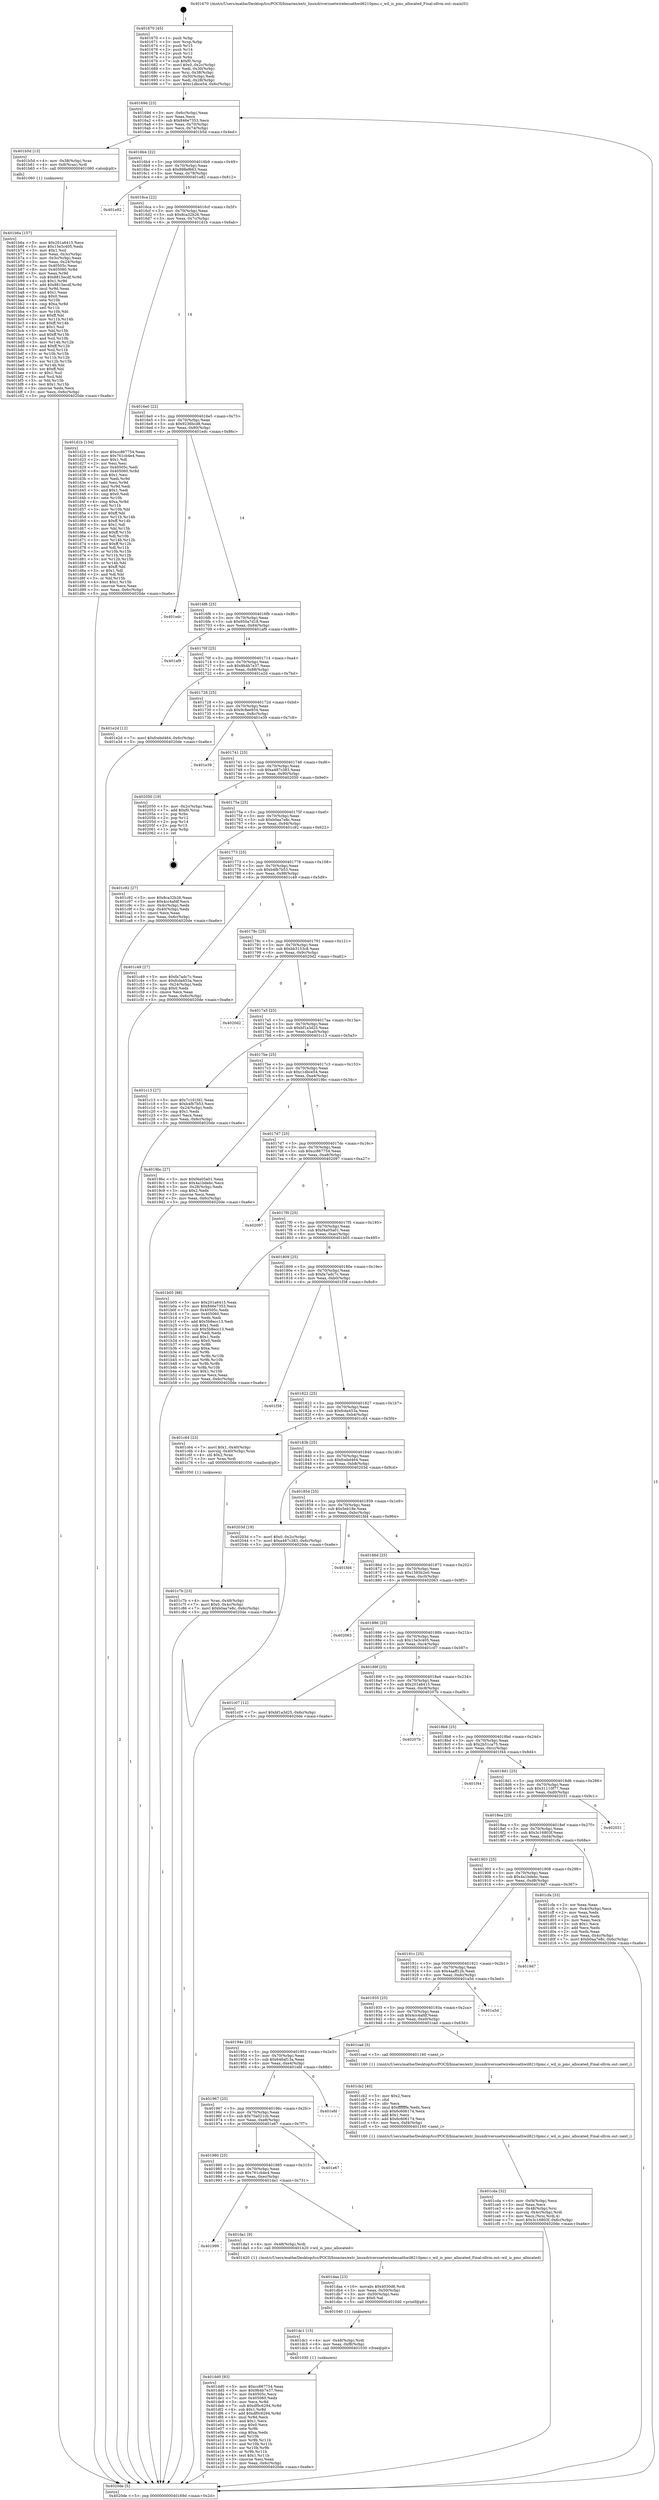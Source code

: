 digraph "0x401670" {
  label = "0x401670 (/mnt/c/Users/mathe/Desktop/tcc/POCII/binaries/extr_linuxdriversnetwirelessathwil6210pmc.c_wil_is_pmc_allocated_Final-ollvm.out::main(0))"
  labelloc = "t"
  node[shape=record]

  Entry [label="",width=0.3,height=0.3,shape=circle,fillcolor=black,style=filled]
  "0x40169d" [label="{
     0x40169d [23]\l
     | [instrs]\l
     &nbsp;&nbsp;0x40169d \<+3\>: mov -0x6c(%rbp),%eax\l
     &nbsp;&nbsp;0x4016a0 \<+2\>: mov %eax,%ecx\l
     &nbsp;&nbsp;0x4016a2 \<+6\>: sub $0x846e7353,%ecx\l
     &nbsp;&nbsp;0x4016a8 \<+3\>: mov %eax,-0x70(%rbp)\l
     &nbsp;&nbsp;0x4016ab \<+3\>: mov %ecx,-0x74(%rbp)\l
     &nbsp;&nbsp;0x4016ae \<+6\>: je 0000000000401b5d \<main+0x4ed\>\l
  }"]
  "0x401b5d" [label="{
     0x401b5d [13]\l
     | [instrs]\l
     &nbsp;&nbsp;0x401b5d \<+4\>: mov -0x38(%rbp),%rax\l
     &nbsp;&nbsp;0x401b61 \<+4\>: mov 0x8(%rax),%rdi\l
     &nbsp;&nbsp;0x401b65 \<+5\>: call 0000000000401060 \<atoi@plt\>\l
     | [calls]\l
     &nbsp;&nbsp;0x401060 \{1\} (unknown)\l
  }"]
  "0x4016b4" [label="{
     0x4016b4 [22]\l
     | [instrs]\l
     &nbsp;&nbsp;0x4016b4 \<+5\>: jmp 00000000004016b9 \<main+0x49\>\l
     &nbsp;&nbsp;0x4016b9 \<+3\>: mov -0x70(%rbp),%eax\l
     &nbsp;&nbsp;0x4016bc \<+5\>: sub $0x898ef663,%eax\l
     &nbsp;&nbsp;0x4016c1 \<+3\>: mov %eax,-0x78(%rbp)\l
     &nbsp;&nbsp;0x4016c4 \<+6\>: je 0000000000401e82 \<main+0x812\>\l
  }"]
  Exit [label="",width=0.3,height=0.3,shape=circle,fillcolor=black,style=filled,peripheries=2]
  "0x401e82" [label="{
     0x401e82\l
  }", style=dashed]
  "0x4016ca" [label="{
     0x4016ca [22]\l
     | [instrs]\l
     &nbsp;&nbsp;0x4016ca \<+5\>: jmp 00000000004016cf \<main+0x5f\>\l
     &nbsp;&nbsp;0x4016cf \<+3\>: mov -0x70(%rbp),%eax\l
     &nbsp;&nbsp;0x4016d2 \<+5\>: sub $0x8ca32b26,%eax\l
     &nbsp;&nbsp;0x4016d7 \<+3\>: mov %eax,-0x7c(%rbp)\l
     &nbsp;&nbsp;0x4016da \<+6\>: je 0000000000401d1b \<main+0x6ab\>\l
  }"]
  "0x401dd0" [label="{
     0x401dd0 [93]\l
     | [instrs]\l
     &nbsp;&nbsp;0x401dd0 \<+5\>: mov $0xcc867754,%eax\l
     &nbsp;&nbsp;0x401dd5 \<+5\>: mov $0x9b4b7e37,%esi\l
     &nbsp;&nbsp;0x401dda \<+7\>: mov 0x40505c,%ecx\l
     &nbsp;&nbsp;0x401de1 \<+7\>: mov 0x405060,%edx\l
     &nbsp;&nbsp;0x401de8 \<+3\>: mov %ecx,%r8d\l
     &nbsp;&nbsp;0x401deb \<+7\>: sub $0xdf0c6294,%r8d\l
     &nbsp;&nbsp;0x401df2 \<+4\>: sub $0x1,%r8d\l
     &nbsp;&nbsp;0x401df6 \<+7\>: add $0xdf0c6294,%r8d\l
     &nbsp;&nbsp;0x401dfd \<+4\>: imul %r8d,%ecx\l
     &nbsp;&nbsp;0x401e01 \<+3\>: and $0x1,%ecx\l
     &nbsp;&nbsp;0x401e04 \<+3\>: cmp $0x0,%ecx\l
     &nbsp;&nbsp;0x401e07 \<+4\>: sete %r9b\l
     &nbsp;&nbsp;0x401e0b \<+3\>: cmp $0xa,%edx\l
     &nbsp;&nbsp;0x401e0e \<+4\>: setl %r10b\l
     &nbsp;&nbsp;0x401e12 \<+3\>: mov %r9b,%r11b\l
     &nbsp;&nbsp;0x401e15 \<+3\>: and %r10b,%r11b\l
     &nbsp;&nbsp;0x401e18 \<+3\>: xor %r10b,%r9b\l
     &nbsp;&nbsp;0x401e1b \<+3\>: or %r9b,%r11b\l
     &nbsp;&nbsp;0x401e1e \<+4\>: test $0x1,%r11b\l
     &nbsp;&nbsp;0x401e22 \<+3\>: cmovne %esi,%eax\l
     &nbsp;&nbsp;0x401e25 \<+3\>: mov %eax,-0x6c(%rbp)\l
     &nbsp;&nbsp;0x401e28 \<+5\>: jmp 00000000004020de \<main+0xa6e\>\l
  }"]
  "0x401d1b" [label="{
     0x401d1b [134]\l
     | [instrs]\l
     &nbsp;&nbsp;0x401d1b \<+5\>: mov $0xcc867754,%eax\l
     &nbsp;&nbsp;0x401d20 \<+5\>: mov $0x761cb4e4,%ecx\l
     &nbsp;&nbsp;0x401d25 \<+2\>: mov $0x1,%dl\l
     &nbsp;&nbsp;0x401d27 \<+2\>: xor %esi,%esi\l
     &nbsp;&nbsp;0x401d29 \<+7\>: mov 0x40505c,%edi\l
     &nbsp;&nbsp;0x401d30 \<+8\>: mov 0x405060,%r8d\l
     &nbsp;&nbsp;0x401d38 \<+3\>: sub $0x1,%esi\l
     &nbsp;&nbsp;0x401d3b \<+3\>: mov %edi,%r9d\l
     &nbsp;&nbsp;0x401d3e \<+3\>: add %esi,%r9d\l
     &nbsp;&nbsp;0x401d41 \<+4\>: imul %r9d,%edi\l
     &nbsp;&nbsp;0x401d45 \<+3\>: and $0x1,%edi\l
     &nbsp;&nbsp;0x401d48 \<+3\>: cmp $0x0,%edi\l
     &nbsp;&nbsp;0x401d4b \<+4\>: sete %r10b\l
     &nbsp;&nbsp;0x401d4f \<+4\>: cmp $0xa,%r8d\l
     &nbsp;&nbsp;0x401d53 \<+4\>: setl %r11b\l
     &nbsp;&nbsp;0x401d57 \<+3\>: mov %r10b,%bl\l
     &nbsp;&nbsp;0x401d5a \<+3\>: xor $0xff,%bl\l
     &nbsp;&nbsp;0x401d5d \<+3\>: mov %r11b,%r14b\l
     &nbsp;&nbsp;0x401d60 \<+4\>: xor $0xff,%r14b\l
     &nbsp;&nbsp;0x401d64 \<+3\>: xor $0x1,%dl\l
     &nbsp;&nbsp;0x401d67 \<+3\>: mov %bl,%r15b\l
     &nbsp;&nbsp;0x401d6a \<+4\>: and $0xff,%r15b\l
     &nbsp;&nbsp;0x401d6e \<+3\>: and %dl,%r10b\l
     &nbsp;&nbsp;0x401d71 \<+3\>: mov %r14b,%r12b\l
     &nbsp;&nbsp;0x401d74 \<+4\>: and $0xff,%r12b\l
     &nbsp;&nbsp;0x401d78 \<+3\>: and %dl,%r11b\l
     &nbsp;&nbsp;0x401d7b \<+3\>: or %r10b,%r15b\l
     &nbsp;&nbsp;0x401d7e \<+3\>: or %r11b,%r12b\l
     &nbsp;&nbsp;0x401d81 \<+3\>: xor %r12b,%r15b\l
     &nbsp;&nbsp;0x401d84 \<+3\>: or %r14b,%bl\l
     &nbsp;&nbsp;0x401d87 \<+3\>: xor $0xff,%bl\l
     &nbsp;&nbsp;0x401d8a \<+3\>: or $0x1,%dl\l
     &nbsp;&nbsp;0x401d8d \<+2\>: and %dl,%bl\l
     &nbsp;&nbsp;0x401d8f \<+3\>: or %bl,%r15b\l
     &nbsp;&nbsp;0x401d92 \<+4\>: test $0x1,%r15b\l
     &nbsp;&nbsp;0x401d96 \<+3\>: cmovne %ecx,%eax\l
     &nbsp;&nbsp;0x401d99 \<+3\>: mov %eax,-0x6c(%rbp)\l
     &nbsp;&nbsp;0x401d9c \<+5\>: jmp 00000000004020de \<main+0xa6e\>\l
  }"]
  "0x4016e0" [label="{
     0x4016e0 [22]\l
     | [instrs]\l
     &nbsp;&nbsp;0x4016e0 \<+5\>: jmp 00000000004016e5 \<main+0x75\>\l
     &nbsp;&nbsp;0x4016e5 \<+3\>: mov -0x70(%rbp),%eax\l
     &nbsp;&nbsp;0x4016e8 \<+5\>: sub $0x9236bcd8,%eax\l
     &nbsp;&nbsp;0x4016ed \<+3\>: mov %eax,-0x80(%rbp)\l
     &nbsp;&nbsp;0x4016f0 \<+6\>: je 0000000000401edc \<main+0x86c\>\l
  }"]
  "0x401dc1" [label="{
     0x401dc1 [15]\l
     | [instrs]\l
     &nbsp;&nbsp;0x401dc1 \<+4\>: mov -0x48(%rbp),%rdi\l
     &nbsp;&nbsp;0x401dc5 \<+6\>: mov %eax,-0xf8(%rbp)\l
     &nbsp;&nbsp;0x401dcb \<+5\>: call 0000000000401030 \<free@plt\>\l
     | [calls]\l
     &nbsp;&nbsp;0x401030 \{1\} (unknown)\l
  }"]
  "0x401edc" [label="{
     0x401edc\l
  }", style=dashed]
  "0x4016f6" [label="{
     0x4016f6 [25]\l
     | [instrs]\l
     &nbsp;&nbsp;0x4016f6 \<+5\>: jmp 00000000004016fb \<main+0x8b\>\l
     &nbsp;&nbsp;0x4016fb \<+3\>: mov -0x70(%rbp),%eax\l
     &nbsp;&nbsp;0x4016fe \<+5\>: sub $0x950a7d18,%eax\l
     &nbsp;&nbsp;0x401703 \<+6\>: mov %eax,-0x84(%rbp)\l
     &nbsp;&nbsp;0x401709 \<+6\>: je 0000000000401af9 \<main+0x489\>\l
  }"]
  "0x401daa" [label="{
     0x401daa [23]\l
     | [instrs]\l
     &nbsp;&nbsp;0x401daa \<+10\>: movabs $0x4030d6,%rdi\l
     &nbsp;&nbsp;0x401db4 \<+3\>: mov %eax,-0x50(%rbp)\l
     &nbsp;&nbsp;0x401db7 \<+3\>: mov -0x50(%rbp),%esi\l
     &nbsp;&nbsp;0x401dba \<+2\>: mov $0x0,%al\l
     &nbsp;&nbsp;0x401dbc \<+5\>: call 0000000000401040 \<printf@plt\>\l
     | [calls]\l
     &nbsp;&nbsp;0x401040 \{1\} (unknown)\l
  }"]
  "0x401af9" [label="{
     0x401af9\l
  }", style=dashed]
  "0x40170f" [label="{
     0x40170f [25]\l
     | [instrs]\l
     &nbsp;&nbsp;0x40170f \<+5\>: jmp 0000000000401714 \<main+0xa4\>\l
     &nbsp;&nbsp;0x401714 \<+3\>: mov -0x70(%rbp),%eax\l
     &nbsp;&nbsp;0x401717 \<+5\>: sub $0x9b4b7e37,%eax\l
     &nbsp;&nbsp;0x40171c \<+6\>: mov %eax,-0x88(%rbp)\l
     &nbsp;&nbsp;0x401722 \<+6\>: je 0000000000401e2d \<main+0x7bd\>\l
  }"]
  "0x401999" [label="{
     0x401999\l
  }", style=dashed]
  "0x401e2d" [label="{
     0x401e2d [12]\l
     | [instrs]\l
     &nbsp;&nbsp;0x401e2d \<+7\>: movl $0xfcebd464,-0x6c(%rbp)\l
     &nbsp;&nbsp;0x401e34 \<+5\>: jmp 00000000004020de \<main+0xa6e\>\l
  }"]
  "0x401728" [label="{
     0x401728 [25]\l
     | [instrs]\l
     &nbsp;&nbsp;0x401728 \<+5\>: jmp 000000000040172d \<main+0xbd\>\l
     &nbsp;&nbsp;0x40172d \<+3\>: mov -0x70(%rbp),%eax\l
     &nbsp;&nbsp;0x401730 \<+5\>: sub $0x9c8ee934,%eax\l
     &nbsp;&nbsp;0x401735 \<+6\>: mov %eax,-0x8c(%rbp)\l
     &nbsp;&nbsp;0x40173b \<+6\>: je 0000000000401e39 \<main+0x7c9\>\l
  }"]
  "0x401da1" [label="{
     0x401da1 [9]\l
     | [instrs]\l
     &nbsp;&nbsp;0x401da1 \<+4\>: mov -0x48(%rbp),%rdi\l
     &nbsp;&nbsp;0x401da5 \<+5\>: call 0000000000401420 \<wil_is_pmc_allocated\>\l
     | [calls]\l
     &nbsp;&nbsp;0x401420 \{1\} (/mnt/c/Users/mathe/Desktop/tcc/POCII/binaries/extr_linuxdriversnetwirelessathwil6210pmc.c_wil_is_pmc_allocated_Final-ollvm.out::wil_is_pmc_allocated)\l
  }"]
  "0x401e39" [label="{
     0x401e39\l
  }", style=dashed]
  "0x401741" [label="{
     0x401741 [25]\l
     | [instrs]\l
     &nbsp;&nbsp;0x401741 \<+5\>: jmp 0000000000401746 \<main+0xd6\>\l
     &nbsp;&nbsp;0x401746 \<+3\>: mov -0x70(%rbp),%eax\l
     &nbsp;&nbsp;0x401749 \<+5\>: sub $0xa487c383,%eax\l
     &nbsp;&nbsp;0x40174e \<+6\>: mov %eax,-0x90(%rbp)\l
     &nbsp;&nbsp;0x401754 \<+6\>: je 0000000000402050 \<main+0x9e0\>\l
  }"]
  "0x401980" [label="{
     0x401980 [25]\l
     | [instrs]\l
     &nbsp;&nbsp;0x401980 \<+5\>: jmp 0000000000401985 \<main+0x315\>\l
     &nbsp;&nbsp;0x401985 \<+3\>: mov -0x70(%rbp),%eax\l
     &nbsp;&nbsp;0x401988 \<+5\>: sub $0x761cb4e4,%eax\l
     &nbsp;&nbsp;0x40198d \<+6\>: mov %eax,-0xec(%rbp)\l
     &nbsp;&nbsp;0x401993 \<+6\>: je 0000000000401da1 \<main+0x731\>\l
  }"]
  "0x402050" [label="{
     0x402050 [19]\l
     | [instrs]\l
     &nbsp;&nbsp;0x402050 \<+3\>: mov -0x2c(%rbp),%eax\l
     &nbsp;&nbsp;0x402053 \<+7\>: add $0xf0,%rsp\l
     &nbsp;&nbsp;0x40205a \<+1\>: pop %rbx\l
     &nbsp;&nbsp;0x40205b \<+2\>: pop %r12\l
     &nbsp;&nbsp;0x40205d \<+2\>: pop %r14\l
     &nbsp;&nbsp;0x40205f \<+2\>: pop %r15\l
     &nbsp;&nbsp;0x402061 \<+1\>: pop %rbp\l
     &nbsp;&nbsp;0x402062 \<+1\>: ret\l
  }"]
  "0x40175a" [label="{
     0x40175a [25]\l
     | [instrs]\l
     &nbsp;&nbsp;0x40175a \<+5\>: jmp 000000000040175f \<main+0xef\>\l
     &nbsp;&nbsp;0x40175f \<+3\>: mov -0x70(%rbp),%eax\l
     &nbsp;&nbsp;0x401762 \<+5\>: sub $0xb0aa7e8c,%eax\l
     &nbsp;&nbsp;0x401767 \<+6\>: mov %eax,-0x94(%rbp)\l
     &nbsp;&nbsp;0x40176d \<+6\>: je 0000000000401c92 \<main+0x622\>\l
  }"]
  "0x401e67" [label="{
     0x401e67\l
  }", style=dashed]
  "0x401c92" [label="{
     0x401c92 [27]\l
     | [instrs]\l
     &nbsp;&nbsp;0x401c92 \<+5\>: mov $0x8ca32b26,%eax\l
     &nbsp;&nbsp;0x401c97 \<+5\>: mov $0x4cc4afdf,%ecx\l
     &nbsp;&nbsp;0x401c9c \<+3\>: mov -0x4c(%rbp),%edx\l
     &nbsp;&nbsp;0x401c9f \<+3\>: cmp -0x40(%rbp),%edx\l
     &nbsp;&nbsp;0x401ca2 \<+3\>: cmovl %ecx,%eax\l
     &nbsp;&nbsp;0x401ca5 \<+3\>: mov %eax,-0x6c(%rbp)\l
     &nbsp;&nbsp;0x401ca8 \<+5\>: jmp 00000000004020de \<main+0xa6e\>\l
  }"]
  "0x401773" [label="{
     0x401773 [25]\l
     | [instrs]\l
     &nbsp;&nbsp;0x401773 \<+5\>: jmp 0000000000401778 \<main+0x108\>\l
     &nbsp;&nbsp;0x401778 \<+3\>: mov -0x70(%rbp),%eax\l
     &nbsp;&nbsp;0x40177b \<+5\>: sub $0xb4fb7b53,%eax\l
     &nbsp;&nbsp;0x401780 \<+6\>: mov %eax,-0x98(%rbp)\l
     &nbsp;&nbsp;0x401786 \<+6\>: je 0000000000401c49 \<main+0x5d9\>\l
  }"]
  "0x401967" [label="{
     0x401967 [25]\l
     | [instrs]\l
     &nbsp;&nbsp;0x401967 \<+5\>: jmp 000000000040196c \<main+0x2fc\>\l
     &nbsp;&nbsp;0x40196c \<+3\>: mov -0x70(%rbp),%eax\l
     &nbsp;&nbsp;0x40196f \<+5\>: sub $0x70a021cb,%eax\l
     &nbsp;&nbsp;0x401974 \<+6\>: mov %eax,-0xe8(%rbp)\l
     &nbsp;&nbsp;0x40197a \<+6\>: je 0000000000401e67 \<main+0x7f7\>\l
  }"]
  "0x401c49" [label="{
     0x401c49 [27]\l
     | [instrs]\l
     &nbsp;&nbsp;0x401c49 \<+5\>: mov $0xfa7adc7c,%eax\l
     &nbsp;&nbsp;0x401c4e \<+5\>: mov $0xfcda453a,%ecx\l
     &nbsp;&nbsp;0x401c53 \<+3\>: mov -0x24(%rbp),%edx\l
     &nbsp;&nbsp;0x401c56 \<+3\>: cmp $0x0,%edx\l
     &nbsp;&nbsp;0x401c59 \<+3\>: cmove %ecx,%eax\l
     &nbsp;&nbsp;0x401c5c \<+3\>: mov %eax,-0x6c(%rbp)\l
     &nbsp;&nbsp;0x401c5f \<+5\>: jmp 00000000004020de \<main+0xa6e\>\l
  }"]
  "0x40178c" [label="{
     0x40178c [25]\l
     | [instrs]\l
     &nbsp;&nbsp;0x40178c \<+5\>: jmp 0000000000401791 \<main+0x121\>\l
     &nbsp;&nbsp;0x401791 \<+3\>: mov -0x70(%rbp),%eax\l
     &nbsp;&nbsp;0x401794 \<+5\>: sub $0xbb3153c8,%eax\l
     &nbsp;&nbsp;0x401799 \<+6\>: mov %eax,-0x9c(%rbp)\l
     &nbsp;&nbsp;0x40179f \<+6\>: je 00000000004020d2 \<main+0xa62\>\l
  }"]
  "0x401efd" [label="{
     0x401efd\l
  }", style=dashed]
  "0x4020d2" [label="{
     0x4020d2\l
  }", style=dashed]
  "0x4017a5" [label="{
     0x4017a5 [25]\l
     | [instrs]\l
     &nbsp;&nbsp;0x4017a5 \<+5\>: jmp 00000000004017aa \<main+0x13a\>\l
     &nbsp;&nbsp;0x4017aa \<+3\>: mov -0x70(%rbp),%eax\l
     &nbsp;&nbsp;0x4017ad \<+5\>: sub $0xbf1a3d25,%eax\l
     &nbsp;&nbsp;0x4017b2 \<+6\>: mov %eax,-0xa0(%rbp)\l
     &nbsp;&nbsp;0x4017b8 \<+6\>: je 0000000000401c13 \<main+0x5a3\>\l
  }"]
  "0x401cda" [label="{
     0x401cda [32]\l
     | [instrs]\l
     &nbsp;&nbsp;0x401cda \<+6\>: mov -0xf4(%rbp),%ecx\l
     &nbsp;&nbsp;0x401ce0 \<+3\>: imul %eax,%ecx\l
     &nbsp;&nbsp;0x401ce3 \<+4\>: mov -0x48(%rbp),%rsi\l
     &nbsp;&nbsp;0x401ce7 \<+4\>: movslq -0x4c(%rbp),%rdi\l
     &nbsp;&nbsp;0x401ceb \<+3\>: mov %ecx,(%rsi,%rdi,4)\l
     &nbsp;&nbsp;0x401cee \<+7\>: movl $0x3c16803f,-0x6c(%rbp)\l
     &nbsp;&nbsp;0x401cf5 \<+5\>: jmp 00000000004020de \<main+0xa6e\>\l
  }"]
  "0x401c13" [label="{
     0x401c13 [27]\l
     | [instrs]\l
     &nbsp;&nbsp;0x401c13 \<+5\>: mov $0x7c161fd1,%eax\l
     &nbsp;&nbsp;0x401c18 \<+5\>: mov $0xb4fb7b53,%ecx\l
     &nbsp;&nbsp;0x401c1d \<+3\>: mov -0x24(%rbp),%edx\l
     &nbsp;&nbsp;0x401c20 \<+3\>: cmp $0x1,%edx\l
     &nbsp;&nbsp;0x401c23 \<+3\>: cmovl %ecx,%eax\l
     &nbsp;&nbsp;0x401c26 \<+3\>: mov %eax,-0x6c(%rbp)\l
     &nbsp;&nbsp;0x401c29 \<+5\>: jmp 00000000004020de \<main+0xa6e\>\l
  }"]
  "0x4017be" [label="{
     0x4017be [25]\l
     | [instrs]\l
     &nbsp;&nbsp;0x4017be \<+5\>: jmp 00000000004017c3 \<main+0x153\>\l
     &nbsp;&nbsp;0x4017c3 \<+3\>: mov -0x70(%rbp),%eax\l
     &nbsp;&nbsp;0x4017c6 \<+5\>: sub $0xc1dbce54,%eax\l
     &nbsp;&nbsp;0x4017cb \<+6\>: mov %eax,-0xa4(%rbp)\l
     &nbsp;&nbsp;0x4017d1 \<+6\>: je 00000000004019bc \<main+0x34c\>\l
  }"]
  "0x401cb2" [label="{
     0x401cb2 [40]\l
     | [instrs]\l
     &nbsp;&nbsp;0x401cb2 \<+5\>: mov $0x2,%ecx\l
     &nbsp;&nbsp;0x401cb7 \<+1\>: cltd\l
     &nbsp;&nbsp;0x401cb8 \<+2\>: idiv %ecx\l
     &nbsp;&nbsp;0x401cba \<+6\>: imul $0xfffffffe,%edx,%ecx\l
     &nbsp;&nbsp;0x401cc0 \<+6\>: sub $0x6c606174,%ecx\l
     &nbsp;&nbsp;0x401cc6 \<+3\>: add $0x1,%ecx\l
     &nbsp;&nbsp;0x401cc9 \<+6\>: add $0x6c606174,%ecx\l
     &nbsp;&nbsp;0x401ccf \<+6\>: mov %ecx,-0xf4(%rbp)\l
     &nbsp;&nbsp;0x401cd5 \<+5\>: call 0000000000401160 \<next_i\>\l
     | [calls]\l
     &nbsp;&nbsp;0x401160 \{1\} (/mnt/c/Users/mathe/Desktop/tcc/POCII/binaries/extr_linuxdriversnetwirelessathwil6210pmc.c_wil_is_pmc_allocated_Final-ollvm.out::next_i)\l
  }"]
  "0x4019bc" [label="{
     0x4019bc [27]\l
     | [instrs]\l
     &nbsp;&nbsp;0x4019bc \<+5\>: mov $0xf4a05a01,%eax\l
     &nbsp;&nbsp;0x4019c1 \<+5\>: mov $0x4a1bdebc,%ecx\l
     &nbsp;&nbsp;0x4019c6 \<+3\>: mov -0x28(%rbp),%edx\l
     &nbsp;&nbsp;0x4019c9 \<+3\>: cmp $0x2,%edx\l
     &nbsp;&nbsp;0x4019cc \<+3\>: cmovne %ecx,%eax\l
     &nbsp;&nbsp;0x4019cf \<+3\>: mov %eax,-0x6c(%rbp)\l
     &nbsp;&nbsp;0x4019d2 \<+5\>: jmp 00000000004020de \<main+0xa6e\>\l
  }"]
  "0x4017d7" [label="{
     0x4017d7 [25]\l
     | [instrs]\l
     &nbsp;&nbsp;0x4017d7 \<+5\>: jmp 00000000004017dc \<main+0x16c\>\l
     &nbsp;&nbsp;0x4017dc \<+3\>: mov -0x70(%rbp),%eax\l
     &nbsp;&nbsp;0x4017df \<+5\>: sub $0xcc867754,%eax\l
     &nbsp;&nbsp;0x4017e4 \<+6\>: mov %eax,-0xa8(%rbp)\l
     &nbsp;&nbsp;0x4017ea \<+6\>: je 0000000000402097 \<main+0xa27\>\l
  }"]
  "0x4020de" [label="{
     0x4020de [5]\l
     | [instrs]\l
     &nbsp;&nbsp;0x4020de \<+5\>: jmp 000000000040169d \<main+0x2d\>\l
  }"]
  "0x401670" [label="{
     0x401670 [45]\l
     | [instrs]\l
     &nbsp;&nbsp;0x401670 \<+1\>: push %rbp\l
     &nbsp;&nbsp;0x401671 \<+3\>: mov %rsp,%rbp\l
     &nbsp;&nbsp;0x401674 \<+2\>: push %r15\l
     &nbsp;&nbsp;0x401676 \<+2\>: push %r14\l
     &nbsp;&nbsp;0x401678 \<+2\>: push %r12\l
     &nbsp;&nbsp;0x40167a \<+1\>: push %rbx\l
     &nbsp;&nbsp;0x40167b \<+7\>: sub $0xf0,%rsp\l
     &nbsp;&nbsp;0x401682 \<+7\>: movl $0x0,-0x2c(%rbp)\l
     &nbsp;&nbsp;0x401689 \<+3\>: mov %edi,-0x30(%rbp)\l
     &nbsp;&nbsp;0x40168c \<+4\>: mov %rsi,-0x38(%rbp)\l
     &nbsp;&nbsp;0x401690 \<+3\>: mov -0x30(%rbp),%edi\l
     &nbsp;&nbsp;0x401693 \<+3\>: mov %edi,-0x28(%rbp)\l
     &nbsp;&nbsp;0x401696 \<+7\>: movl $0xc1dbce54,-0x6c(%rbp)\l
  }"]
  "0x40194e" [label="{
     0x40194e [25]\l
     | [instrs]\l
     &nbsp;&nbsp;0x40194e \<+5\>: jmp 0000000000401953 \<main+0x2e3\>\l
     &nbsp;&nbsp;0x401953 \<+3\>: mov -0x70(%rbp),%eax\l
     &nbsp;&nbsp;0x401956 \<+5\>: sub $0x646af13a,%eax\l
     &nbsp;&nbsp;0x40195b \<+6\>: mov %eax,-0xe4(%rbp)\l
     &nbsp;&nbsp;0x401961 \<+6\>: je 0000000000401efd \<main+0x88d\>\l
  }"]
  "0x402097" [label="{
     0x402097\l
  }", style=dashed]
  "0x4017f0" [label="{
     0x4017f0 [25]\l
     | [instrs]\l
     &nbsp;&nbsp;0x4017f0 \<+5\>: jmp 00000000004017f5 \<main+0x185\>\l
     &nbsp;&nbsp;0x4017f5 \<+3\>: mov -0x70(%rbp),%eax\l
     &nbsp;&nbsp;0x4017f8 \<+5\>: sub $0xf4a05a01,%eax\l
     &nbsp;&nbsp;0x4017fd \<+6\>: mov %eax,-0xac(%rbp)\l
     &nbsp;&nbsp;0x401803 \<+6\>: je 0000000000401b05 \<main+0x495\>\l
  }"]
  "0x401cad" [label="{
     0x401cad [5]\l
     | [instrs]\l
     &nbsp;&nbsp;0x401cad \<+5\>: call 0000000000401160 \<next_i\>\l
     | [calls]\l
     &nbsp;&nbsp;0x401160 \{1\} (/mnt/c/Users/mathe/Desktop/tcc/POCII/binaries/extr_linuxdriversnetwirelessathwil6210pmc.c_wil_is_pmc_allocated_Final-ollvm.out::next_i)\l
  }"]
  "0x401b05" [label="{
     0x401b05 [88]\l
     | [instrs]\l
     &nbsp;&nbsp;0x401b05 \<+5\>: mov $0x201a6415,%eax\l
     &nbsp;&nbsp;0x401b0a \<+5\>: mov $0x846e7353,%ecx\l
     &nbsp;&nbsp;0x401b0f \<+7\>: mov 0x40505c,%edx\l
     &nbsp;&nbsp;0x401b16 \<+7\>: mov 0x405060,%esi\l
     &nbsp;&nbsp;0x401b1d \<+2\>: mov %edx,%edi\l
     &nbsp;&nbsp;0x401b1f \<+6\>: add $0x5b8ecc13,%edi\l
     &nbsp;&nbsp;0x401b25 \<+3\>: sub $0x1,%edi\l
     &nbsp;&nbsp;0x401b28 \<+6\>: sub $0x5b8ecc13,%edi\l
     &nbsp;&nbsp;0x401b2e \<+3\>: imul %edi,%edx\l
     &nbsp;&nbsp;0x401b31 \<+3\>: and $0x1,%edx\l
     &nbsp;&nbsp;0x401b34 \<+3\>: cmp $0x0,%edx\l
     &nbsp;&nbsp;0x401b37 \<+4\>: sete %r8b\l
     &nbsp;&nbsp;0x401b3b \<+3\>: cmp $0xa,%esi\l
     &nbsp;&nbsp;0x401b3e \<+4\>: setl %r9b\l
     &nbsp;&nbsp;0x401b42 \<+3\>: mov %r8b,%r10b\l
     &nbsp;&nbsp;0x401b45 \<+3\>: and %r9b,%r10b\l
     &nbsp;&nbsp;0x401b48 \<+3\>: xor %r9b,%r8b\l
     &nbsp;&nbsp;0x401b4b \<+3\>: or %r8b,%r10b\l
     &nbsp;&nbsp;0x401b4e \<+4\>: test $0x1,%r10b\l
     &nbsp;&nbsp;0x401b52 \<+3\>: cmovne %ecx,%eax\l
     &nbsp;&nbsp;0x401b55 \<+3\>: mov %eax,-0x6c(%rbp)\l
     &nbsp;&nbsp;0x401b58 \<+5\>: jmp 00000000004020de \<main+0xa6e\>\l
  }"]
  "0x401809" [label="{
     0x401809 [25]\l
     | [instrs]\l
     &nbsp;&nbsp;0x401809 \<+5\>: jmp 000000000040180e \<main+0x19e\>\l
     &nbsp;&nbsp;0x40180e \<+3\>: mov -0x70(%rbp),%eax\l
     &nbsp;&nbsp;0x401811 \<+5\>: sub $0xfa7adc7c,%eax\l
     &nbsp;&nbsp;0x401816 \<+6\>: mov %eax,-0xb0(%rbp)\l
     &nbsp;&nbsp;0x40181c \<+6\>: je 0000000000401f38 \<main+0x8c8\>\l
  }"]
  "0x401b6a" [label="{
     0x401b6a [157]\l
     | [instrs]\l
     &nbsp;&nbsp;0x401b6a \<+5\>: mov $0x201a6415,%ecx\l
     &nbsp;&nbsp;0x401b6f \<+5\>: mov $0x15e3c405,%edx\l
     &nbsp;&nbsp;0x401b74 \<+3\>: mov $0x1,%sil\l
     &nbsp;&nbsp;0x401b77 \<+3\>: mov %eax,-0x3c(%rbp)\l
     &nbsp;&nbsp;0x401b7a \<+3\>: mov -0x3c(%rbp),%eax\l
     &nbsp;&nbsp;0x401b7d \<+3\>: mov %eax,-0x24(%rbp)\l
     &nbsp;&nbsp;0x401b80 \<+7\>: mov 0x40505c,%eax\l
     &nbsp;&nbsp;0x401b87 \<+8\>: mov 0x405060,%r8d\l
     &nbsp;&nbsp;0x401b8f \<+3\>: mov %eax,%r9d\l
     &nbsp;&nbsp;0x401b92 \<+7\>: sub $0x8815ecdf,%r9d\l
     &nbsp;&nbsp;0x401b99 \<+4\>: sub $0x1,%r9d\l
     &nbsp;&nbsp;0x401b9d \<+7\>: add $0x8815ecdf,%r9d\l
     &nbsp;&nbsp;0x401ba4 \<+4\>: imul %r9d,%eax\l
     &nbsp;&nbsp;0x401ba8 \<+3\>: and $0x1,%eax\l
     &nbsp;&nbsp;0x401bab \<+3\>: cmp $0x0,%eax\l
     &nbsp;&nbsp;0x401bae \<+4\>: sete %r10b\l
     &nbsp;&nbsp;0x401bb2 \<+4\>: cmp $0xa,%r8d\l
     &nbsp;&nbsp;0x401bb6 \<+4\>: setl %r11b\l
     &nbsp;&nbsp;0x401bba \<+3\>: mov %r10b,%bl\l
     &nbsp;&nbsp;0x401bbd \<+3\>: xor $0xff,%bl\l
     &nbsp;&nbsp;0x401bc0 \<+3\>: mov %r11b,%r14b\l
     &nbsp;&nbsp;0x401bc3 \<+4\>: xor $0xff,%r14b\l
     &nbsp;&nbsp;0x401bc7 \<+4\>: xor $0x1,%sil\l
     &nbsp;&nbsp;0x401bcb \<+3\>: mov %bl,%r15b\l
     &nbsp;&nbsp;0x401bce \<+4\>: and $0xff,%r15b\l
     &nbsp;&nbsp;0x401bd2 \<+3\>: and %sil,%r10b\l
     &nbsp;&nbsp;0x401bd5 \<+3\>: mov %r14b,%r12b\l
     &nbsp;&nbsp;0x401bd8 \<+4\>: and $0xff,%r12b\l
     &nbsp;&nbsp;0x401bdc \<+3\>: and %sil,%r11b\l
     &nbsp;&nbsp;0x401bdf \<+3\>: or %r10b,%r15b\l
     &nbsp;&nbsp;0x401be2 \<+3\>: or %r11b,%r12b\l
     &nbsp;&nbsp;0x401be5 \<+3\>: xor %r12b,%r15b\l
     &nbsp;&nbsp;0x401be8 \<+3\>: or %r14b,%bl\l
     &nbsp;&nbsp;0x401beb \<+3\>: xor $0xff,%bl\l
     &nbsp;&nbsp;0x401bee \<+4\>: or $0x1,%sil\l
     &nbsp;&nbsp;0x401bf2 \<+3\>: and %sil,%bl\l
     &nbsp;&nbsp;0x401bf5 \<+3\>: or %bl,%r15b\l
     &nbsp;&nbsp;0x401bf8 \<+4\>: test $0x1,%r15b\l
     &nbsp;&nbsp;0x401bfc \<+3\>: cmovne %edx,%ecx\l
     &nbsp;&nbsp;0x401bff \<+3\>: mov %ecx,-0x6c(%rbp)\l
     &nbsp;&nbsp;0x401c02 \<+5\>: jmp 00000000004020de \<main+0xa6e\>\l
  }"]
  "0x401935" [label="{
     0x401935 [25]\l
     | [instrs]\l
     &nbsp;&nbsp;0x401935 \<+5\>: jmp 000000000040193a \<main+0x2ca\>\l
     &nbsp;&nbsp;0x40193a \<+3\>: mov -0x70(%rbp),%eax\l
     &nbsp;&nbsp;0x40193d \<+5\>: sub $0x4cc4afdf,%eax\l
     &nbsp;&nbsp;0x401942 \<+6\>: mov %eax,-0xe0(%rbp)\l
     &nbsp;&nbsp;0x401948 \<+6\>: je 0000000000401cad \<main+0x63d\>\l
  }"]
  "0x401f38" [label="{
     0x401f38\l
  }", style=dashed]
  "0x401822" [label="{
     0x401822 [25]\l
     | [instrs]\l
     &nbsp;&nbsp;0x401822 \<+5\>: jmp 0000000000401827 \<main+0x1b7\>\l
     &nbsp;&nbsp;0x401827 \<+3\>: mov -0x70(%rbp),%eax\l
     &nbsp;&nbsp;0x40182a \<+5\>: sub $0xfcda453a,%eax\l
     &nbsp;&nbsp;0x40182f \<+6\>: mov %eax,-0xb4(%rbp)\l
     &nbsp;&nbsp;0x401835 \<+6\>: je 0000000000401c64 \<main+0x5f4\>\l
  }"]
  "0x401a5d" [label="{
     0x401a5d\l
  }", style=dashed]
  "0x401c64" [label="{
     0x401c64 [23]\l
     | [instrs]\l
     &nbsp;&nbsp;0x401c64 \<+7\>: movl $0x1,-0x40(%rbp)\l
     &nbsp;&nbsp;0x401c6b \<+4\>: movslq -0x40(%rbp),%rax\l
     &nbsp;&nbsp;0x401c6f \<+4\>: shl $0x2,%rax\l
     &nbsp;&nbsp;0x401c73 \<+3\>: mov %rax,%rdi\l
     &nbsp;&nbsp;0x401c76 \<+5\>: call 0000000000401050 \<malloc@plt\>\l
     | [calls]\l
     &nbsp;&nbsp;0x401050 \{1\} (unknown)\l
  }"]
  "0x40183b" [label="{
     0x40183b [25]\l
     | [instrs]\l
     &nbsp;&nbsp;0x40183b \<+5\>: jmp 0000000000401840 \<main+0x1d0\>\l
     &nbsp;&nbsp;0x401840 \<+3\>: mov -0x70(%rbp),%eax\l
     &nbsp;&nbsp;0x401843 \<+5\>: sub $0xfcebd464,%eax\l
     &nbsp;&nbsp;0x401848 \<+6\>: mov %eax,-0xb8(%rbp)\l
     &nbsp;&nbsp;0x40184e \<+6\>: je 000000000040203d \<main+0x9cd\>\l
  }"]
  "0x40191c" [label="{
     0x40191c [25]\l
     | [instrs]\l
     &nbsp;&nbsp;0x40191c \<+5\>: jmp 0000000000401921 \<main+0x2b1\>\l
     &nbsp;&nbsp;0x401921 \<+3\>: mov -0x70(%rbp),%eax\l
     &nbsp;&nbsp;0x401924 \<+5\>: sub $0x4aaff12b,%eax\l
     &nbsp;&nbsp;0x401929 \<+6\>: mov %eax,-0xdc(%rbp)\l
     &nbsp;&nbsp;0x40192f \<+6\>: je 0000000000401a5d \<main+0x3ed\>\l
  }"]
  "0x40203d" [label="{
     0x40203d [19]\l
     | [instrs]\l
     &nbsp;&nbsp;0x40203d \<+7\>: movl $0x0,-0x2c(%rbp)\l
     &nbsp;&nbsp;0x402044 \<+7\>: movl $0xa487c383,-0x6c(%rbp)\l
     &nbsp;&nbsp;0x40204b \<+5\>: jmp 00000000004020de \<main+0xa6e\>\l
  }"]
  "0x401854" [label="{
     0x401854 [25]\l
     | [instrs]\l
     &nbsp;&nbsp;0x401854 \<+5\>: jmp 0000000000401859 \<main+0x1e9\>\l
     &nbsp;&nbsp;0x401859 \<+3\>: mov -0x70(%rbp),%eax\l
     &nbsp;&nbsp;0x40185c \<+5\>: sub $0x5eb18e,%eax\l
     &nbsp;&nbsp;0x401861 \<+6\>: mov %eax,-0xbc(%rbp)\l
     &nbsp;&nbsp;0x401867 \<+6\>: je 0000000000401fd4 \<main+0x964\>\l
  }"]
  "0x4019d7" [label="{
     0x4019d7\l
  }", style=dashed]
  "0x401fd4" [label="{
     0x401fd4\l
  }", style=dashed]
  "0x40186d" [label="{
     0x40186d [25]\l
     | [instrs]\l
     &nbsp;&nbsp;0x40186d \<+5\>: jmp 0000000000401872 \<main+0x202\>\l
     &nbsp;&nbsp;0x401872 \<+3\>: mov -0x70(%rbp),%eax\l
     &nbsp;&nbsp;0x401875 \<+5\>: sub $0x1585b2e0,%eax\l
     &nbsp;&nbsp;0x40187a \<+6\>: mov %eax,-0xc0(%rbp)\l
     &nbsp;&nbsp;0x401880 \<+6\>: je 0000000000402063 \<main+0x9f3\>\l
  }"]
  "0x401903" [label="{
     0x401903 [25]\l
     | [instrs]\l
     &nbsp;&nbsp;0x401903 \<+5\>: jmp 0000000000401908 \<main+0x298\>\l
     &nbsp;&nbsp;0x401908 \<+3\>: mov -0x70(%rbp),%eax\l
     &nbsp;&nbsp;0x40190b \<+5\>: sub $0x4a1bdebc,%eax\l
     &nbsp;&nbsp;0x401910 \<+6\>: mov %eax,-0xd8(%rbp)\l
     &nbsp;&nbsp;0x401916 \<+6\>: je 00000000004019d7 \<main+0x367\>\l
  }"]
  "0x402063" [label="{
     0x402063\l
  }", style=dashed]
  "0x401886" [label="{
     0x401886 [25]\l
     | [instrs]\l
     &nbsp;&nbsp;0x401886 \<+5\>: jmp 000000000040188b \<main+0x21b\>\l
     &nbsp;&nbsp;0x40188b \<+3\>: mov -0x70(%rbp),%eax\l
     &nbsp;&nbsp;0x40188e \<+5\>: sub $0x15e3c405,%eax\l
     &nbsp;&nbsp;0x401893 \<+6\>: mov %eax,-0xc4(%rbp)\l
     &nbsp;&nbsp;0x401899 \<+6\>: je 0000000000401c07 \<main+0x597\>\l
  }"]
  "0x401cfa" [label="{
     0x401cfa [33]\l
     | [instrs]\l
     &nbsp;&nbsp;0x401cfa \<+2\>: xor %eax,%eax\l
     &nbsp;&nbsp;0x401cfc \<+3\>: mov -0x4c(%rbp),%ecx\l
     &nbsp;&nbsp;0x401cff \<+2\>: mov %eax,%edx\l
     &nbsp;&nbsp;0x401d01 \<+2\>: sub %ecx,%edx\l
     &nbsp;&nbsp;0x401d03 \<+2\>: mov %eax,%ecx\l
     &nbsp;&nbsp;0x401d05 \<+3\>: sub $0x1,%ecx\l
     &nbsp;&nbsp;0x401d08 \<+2\>: add %ecx,%edx\l
     &nbsp;&nbsp;0x401d0a \<+2\>: sub %edx,%eax\l
     &nbsp;&nbsp;0x401d0c \<+3\>: mov %eax,-0x4c(%rbp)\l
     &nbsp;&nbsp;0x401d0f \<+7\>: movl $0xb0aa7e8c,-0x6c(%rbp)\l
     &nbsp;&nbsp;0x401d16 \<+5\>: jmp 00000000004020de \<main+0xa6e\>\l
  }"]
  "0x401c07" [label="{
     0x401c07 [12]\l
     | [instrs]\l
     &nbsp;&nbsp;0x401c07 \<+7\>: movl $0xbf1a3d25,-0x6c(%rbp)\l
     &nbsp;&nbsp;0x401c0e \<+5\>: jmp 00000000004020de \<main+0xa6e\>\l
  }"]
  "0x40189f" [label="{
     0x40189f [25]\l
     | [instrs]\l
     &nbsp;&nbsp;0x40189f \<+5\>: jmp 00000000004018a4 \<main+0x234\>\l
     &nbsp;&nbsp;0x4018a4 \<+3\>: mov -0x70(%rbp),%eax\l
     &nbsp;&nbsp;0x4018a7 \<+5\>: sub $0x201a6415,%eax\l
     &nbsp;&nbsp;0x4018ac \<+6\>: mov %eax,-0xc8(%rbp)\l
     &nbsp;&nbsp;0x4018b2 \<+6\>: je 000000000040207b \<main+0xa0b\>\l
  }"]
  "0x401c7b" [label="{
     0x401c7b [23]\l
     | [instrs]\l
     &nbsp;&nbsp;0x401c7b \<+4\>: mov %rax,-0x48(%rbp)\l
     &nbsp;&nbsp;0x401c7f \<+7\>: movl $0x0,-0x4c(%rbp)\l
     &nbsp;&nbsp;0x401c86 \<+7\>: movl $0xb0aa7e8c,-0x6c(%rbp)\l
     &nbsp;&nbsp;0x401c8d \<+5\>: jmp 00000000004020de \<main+0xa6e\>\l
  }"]
  "0x4018ea" [label="{
     0x4018ea [25]\l
     | [instrs]\l
     &nbsp;&nbsp;0x4018ea \<+5\>: jmp 00000000004018ef \<main+0x27f\>\l
     &nbsp;&nbsp;0x4018ef \<+3\>: mov -0x70(%rbp),%eax\l
     &nbsp;&nbsp;0x4018f2 \<+5\>: sub $0x3c16803f,%eax\l
     &nbsp;&nbsp;0x4018f7 \<+6\>: mov %eax,-0xd4(%rbp)\l
     &nbsp;&nbsp;0x4018fd \<+6\>: je 0000000000401cfa \<main+0x68a\>\l
  }"]
  "0x40207b" [label="{
     0x40207b\l
  }", style=dashed]
  "0x4018b8" [label="{
     0x4018b8 [25]\l
     | [instrs]\l
     &nbsp;&nbsp;0x4018b8 \<+5\>: jmp 00000000004018bd \<main+0x24d\>\l
     &nbsp;&nbsp;0x4018bd \<+3\>: mov -0x70(%rbp),%eax\l
     &nbsp;&nbsp;0x4018c0 \<+5\>: sub $0x2b51ca75,%eax\l
     &nbsp;&nbsp;0x4018c5 \<+6\>: mov %eax,-0xcc(%rbp)\l
     &nbsp;&nbsp;0x4018cb \<+6\>: je 0000000000401f44 \<main+0x8d4\>\l
  }"]
  "0x402031" [label="{
     0x402031\l
  }", style=dashed]
  "0x401f44" [label="{
     0x401f44\l
  }", style=dashed]
  "0x4018d1" [label="{
     0x4018d1 [25]\l
     | [instrs]\l
     &nbsp;&nbsp;0x4018d1 \<+5\>: jmp 00000000004018d6 \<main+0x266\>\l
     &nbsp;&nbsp;0x4018d6 \<+3\>: mov -0x70(%rbp),%eax\l
     &nbsp;&nbsp;0x4018d9 \<+5\>: sub $0x31110f77,%eax\l
     &nbsp;&nbsp;0x4018de \<+6\>: mov %eax,-0xd0(%rbp)\l
     &nbsp;&nbsp;0x4018e4 \<+6\>: je 0000000000402031 \<main+0x9c1\>\l
  }"]
  Entry -> "0x401670" [label=" 1"]
  "0x40169d" -> "0x401b5d" [label=" 1"]
  "0x40169d" -> "0x4016b4" [label=" 15"]
  "0x402050" -> Exit [label=" 1"]
  "0x4016b4" -> "0x401e82" [label=" 0"]
  "0x4016b4" -> "0x4016ca" [label=" 15"]
  "0x40203d" -> "0x4020de" [label=" 1"]
  "0x4016ca" -> "0x401d1b" [label=" 1"]
  "0x4016ca" -> "0x4016e0" [label=" 14"]
  "0x401e2d" -> "0x4020de" [label=" 1"]
  "0x4016e0" -> "0x401edc" [label=" 0"]
  "0x4016e0" -> "0x4016f6" [label=" 14"]
  "0x401dd0" -> "0x4020de" [label=" 1"]
  "0x4016f6" -> "0x401af9" [label=" 0"]
  "0x4016f6" -> "0x40170f" [label=" 14"]
  "0x401dc1" -> "0x401dd0" [label=" 1"]
  "0x40170f" -> "0x401e2d" [label=" 1"]
  "0x40170f" -> "0x401728" [label=" 13"]
  "0x401daa" -> "0x401dc1" [label=" 1"]
  "0x401728" -> "0x401e39" [label=" 0"]
  "0x401728" -> "0x401741" [label=" 13"]
  "0x401da1" -> "0x401daa" [label=" 1"]
  "0x401741" -> "0x402050" [label=" 1"]
  "0x401741" -> "0x40175a" [label=" 12"]
  "0x401980" -> "0x401da1" [label=" 1"]
  "0x40175a" -> "0x401c92" [label=" 2"]
  "0x40175a" -> "0x401773" [label=" 10"]
  "0x401980" -> "0x401999" [label=" 0"]
  "0x401773" -> "0x401c49" [label=" 1"]
  "0x401773" -> "0x40178c" [label=" 9"]
  "0x401967" -> "0x401e67" [label=" 0"]
  "0x40178c" -> "0x4020d2" [label=" 0"]
  "0x40178c" -> "0x4017a5" [label=" 9"]
  "0x401967" -> "0x401980" [label=" 1"]
  "0x4017a5" -> "0x401c13" [label=" 1"]
  "0x4017a5" -> "0x4017be" [label=" 8"]
  "0x40194e" -> "0x401efd" [label=" 0"]
  "0x4017be" -> "0x4019bc" [label=" 1"]
  "0x4017be" -> "0x4017d7" [label=" 7"]
  "0x4019bc" -> "0x4020de" [label=" 1"]
  "0x401670" -> "0x40169d" [label=" 1"]
  "0x4020de" -> "0x40169d" [label=" 15"]
  "0x40194e" -> "0x401967" [label=" 1"]
  "0x4017d7" -> "0x402097" [label=" 0"]
  "0x4017d7" -> "0x4017f0" [label=" 7"]
  "0x401d1b" -> "0x4020de" [label=" 1"]
  "0x4017f0" -> "0x401b05" [label=" 1"]
  "0x4017f0" -> "0x401809" [label=" 6"]
  "0x401b05" -> "0x4020de" [label=" 1"]
  "0x401b5d" -> "0x401b6a" [label=" 1"]
  "0x401b6a" -> "0x4020de" [label=" 1"]
  "0x401cfa" -> "0x4020de" [label=" 1"]
  "0x401809" -> "0x401f38" [label=" 0"]
  "0x401809" -> "0x401822" [label=" 6"]
  "0x401cb2" -> "0x401cda" [label=" 1"]
  "0x401822" -> "0x401c64" [label=" 1"]
  "0x401822" -> "0x40183b" [label=" 5"]
  "0x401cad" -> "0x401cb2" [label=" 1"]
  "0x40183b" -> "0x40203d" [label=" 1"]
  "0x40183b" -> "0x401854" [label=" 4"]
  "0x401935" -> "0x401cad" [label=" 1"]
  "0x401854" -> "0x401fd4" [label=" 0"]
  "0x401854" -> "0x40186d" [label=" 4"]
  "0x401cda" -> "0x4020de" [label=" 1"]
  "0x40186d" -> "0x402063" [label=" 0"]
  "0x40186d" -> "0x401886" [label=" 4"]
  "0x40191c" -> "0x401a5d" [label=" 0"]
  "0x401886" -> "0x401c07" [label=" 1"]
  "0x401886" -> "0x40189f" [label=" 3"]
  "0x401c07" -> "0x4020de" [label=" 1"]
  "0x401c13" -> "0x4020de" [label=" 1"]
  "0x401c49" -> "0x4020de" [label=" 1"]
  "0x401c64" -> "0x401c7b" [label=" 1"]
  "0x401c7b" -> "0x4020de" [label=" 1"]
  "0x401c92" -> "0x4020de" [label=" 2"]
  "0x401935" -> "0x40194e" [label=" 1"]
  "0x40189f" -> "0x40207b" [label=" 0"]
  "0x40189f" -> "0x4018b8" [label=" 3"]
  "0x401903" -> "0x4019d7" [label=" 0"]
  "0x4018b8" -> "0x401f44" [label=" 0"]
  "0x4018b8" -> "0x4018d1" [label=" 3"]
  "0x40191c" -> "0x401935" [label=" 2"]
  "0x4018d1" -> "0x402031" [label=" 0"]
  "0x4018d1" -> "0x4018ea" [label=" 3"]
  "0x401903" -> "0x40191c" [label=" 2"]
  "0x4018ea" -> "0x401cfa" [label=" 1"]
  "0x4018ea" -> "0x401903" [label=" 2"]
}
